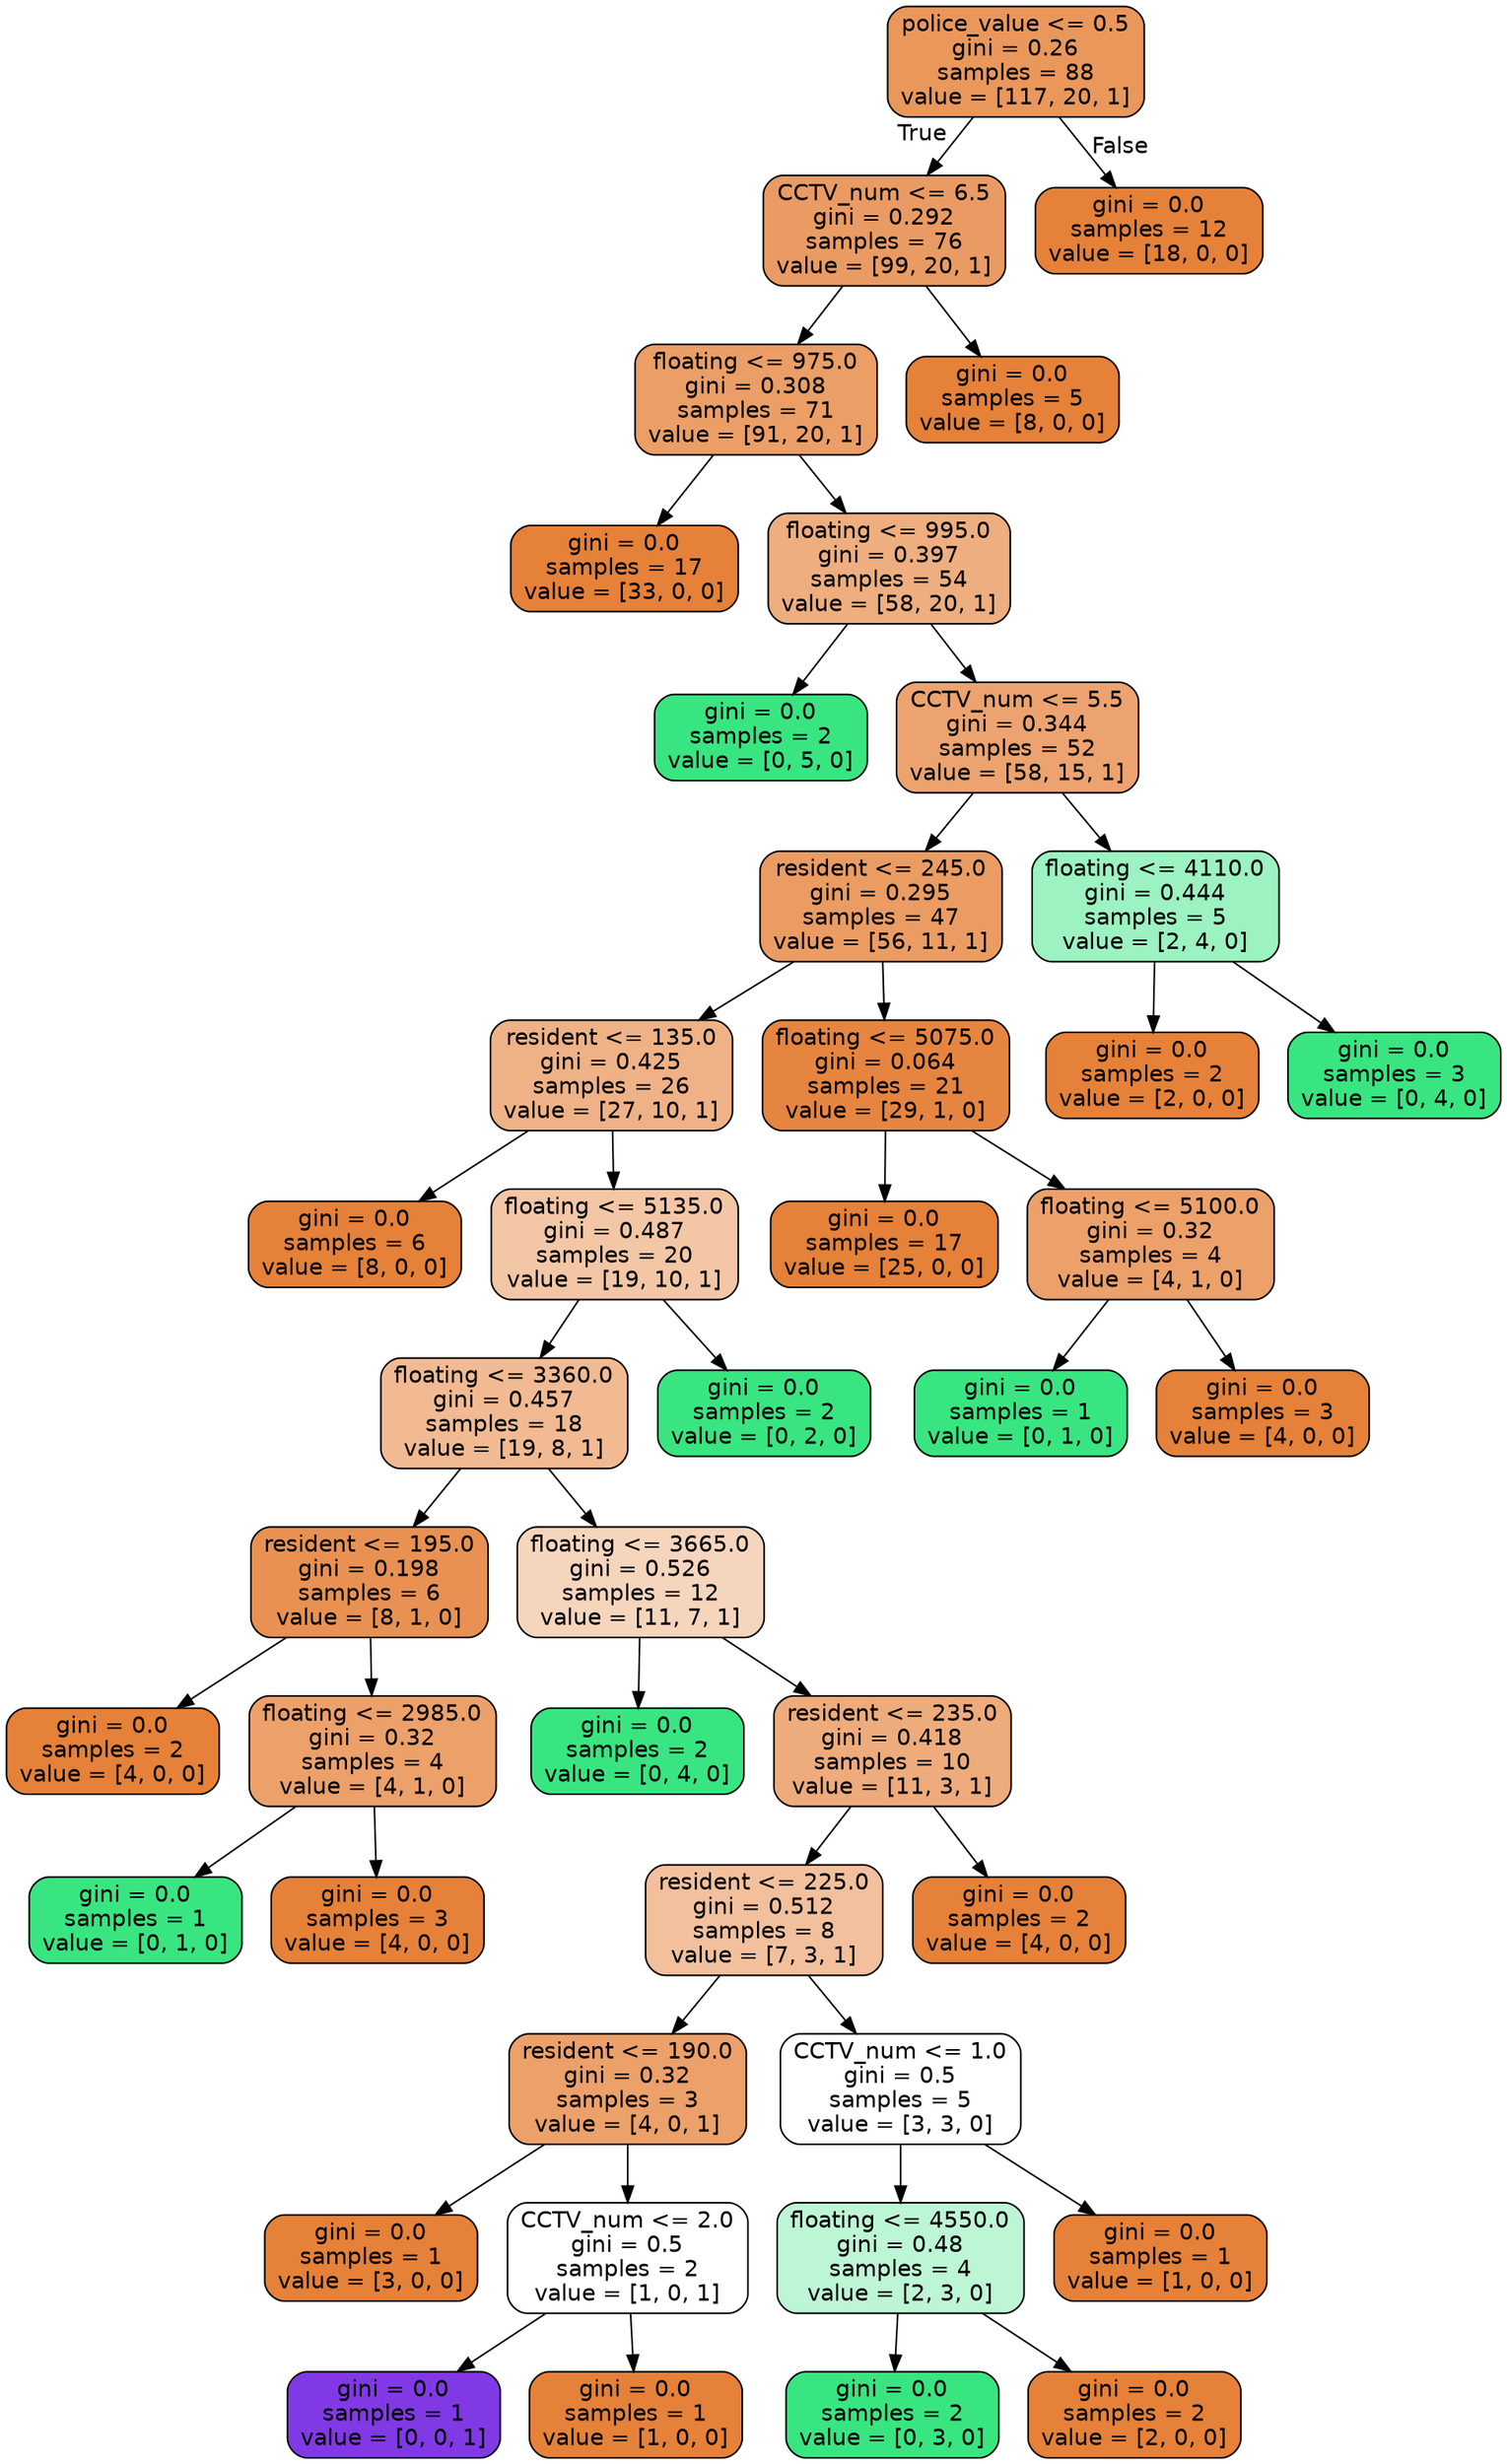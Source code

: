 digraph Tree {
node [shape=box, style="filled, rounded", color="black", fontname=helvetica] ;
edge [fontname=helvetica] ;
0 [label="police_value <= 0.5\ngini = 0.26\nsamples = 88\nvalue = [117, 20, 1]", fillcolor="#ea975c"] ;
1 [label="CCTV_num <= 6.5\ngini = 0.292\nsamples = 76\nvalue = [99, 20, 1]", fillcolor="#ea9b63"] ;
0 -> 1 [labeldistance=2.5, labelangle=45, headlabel="True"] ;
2 [label="floating <= 975.0\ngini = 0.308\nsamples = 71\nvalue = [91, 20, 1]", fillcolor="#eb9e66"] ;
1 -> 2 ;
3 [label="gini = 0.0\nsamples = 17\nvalue = [33, 0, 0]", fillcolor="#e58139"] ;
2 -> 3 ;
4 [label="floating <= 995.0\ngini = 0.397\nsamples = 54\nvalue = [58, 20, 1]", fillcolor="#eeae7f"] ;
2 -> 4 ;
5 [label="gini = 0.0\nsamples = 2\nvalue = [0, 5, 0]", fillcolor="#39e581"] ;
4 -> 5 ;
6 [label="CCTV_num <= 5.5\ngini = 0.344\nsamples = 52\nvalue = [58, 15, 1]", fillcolor="#eca36f"] ;
4 -> 6 ;
7 [label="resident <= 245.0\ngini = 0.295\nsamples = 47\nvalue = [56, 11, 1]", fillcolor="#ea9c63"] ;
6 -> 7 ;
8 [label="resident <= 135.0\ngini = 0.425\nsamples = 26\nvalue = [27, 10, 1]", fillcolor="#efb287"] ;
7 -> 8 ;
9 [label="gini = 0.0\nsamples = 6\nvalue = [8, 0, 0]", fillcolor="#e58139"] ;
8 -> 9 ;
10 [label="floating <= 5135.0\ngini = 0.487\nsamples = 20\nvalue = [19, 10, 1]", fillcolor="#f3c6a6"] ;
8 -> 10 ;
11 [label="floating <= 3360.0\ngini = 0.457\nsamples = 18\nvalue = [19, 8, 1]", fillcolor="#f1ba92"] ;
10 -> 11 ;
12 [label="resident <= 195.0\ngini = 0.198\nsamples = 6\nvalue = [8, 1, 0]", fillcolor="#e89152"] ;
11 -> 12 ;
13 [label="gini = 0.0\nsamples = 2\nvalue = [4, 0, 0]", fillcolor="#e58139"] ;
12 -> 13 ;
14 [label="floating <= 2985.0\ngini = 0.32\nsamples = 4\nvalue = [4, 1, 0]", fillcolor="#eca06a"] ;
12 -> 14 ;
15 [label="gini = 0.0\nsamples = 1\nvalue = [0, 1, 0]", fillcolor="#39e581"] ;
14 -> 15 ;
16 [label="gini = 0.0\nsamples = 3\nvalue = [4, 0, 0]", fillcolor="#e58139"] ;
14 -> 16 ;
17 [label="floating <= 3665.0\ngini = 0.526\nsamples = 12\nvalue = [11, 7, 1]", fillcolor="#f6d5bd"] ;
11 -> 17 ;
18 [label="gini = 0.0\nsamples = 2\nvalue = [0, 4, 0]", fillcolor="#39e581"] ;
17 -> 18 ;
19 [label="resident <= 235.0\ngini = 0.418\nsamples = 10\nvalue = [11, 3, 1]", fillcolor="#eeab7b"] ;
17 -> 19 ;
20 [label="resident <= 225.0\ngini = 0.512\nsamples = 8\nvalue = [7, 3, 1]", fillcolor="#f2c09c"] ;
19 -> 20 ;
21 [label="resident <= 190.0\ngini = 0.32\nsamples = 3\nvalue = [4, 0, 1]", fillcolor="#eca06a"] ;
20 -> 21 ;
22 [label="gini = 0.0\nsamples = 1\nvalue = [3, 0, 0]", fillcolor="#e58139"] ;
21 -> 22 ;
23 [label="CCTV_num <= 2.0\ngini = 0.5\nsamples = 2\nvalue = [1, 0, 1]", fillcolor="#ffffff"] ;
21 -> 23 ;
24 [label="gini = 0.0\nsamples = 1\nvalue = [0, 0, 1]", fillcolor="#8139e5"] ;
23 -> 24 ;
25 [label="gini = 0.0\nsamples = 1\nvalue = [1, 0, 0]", fillcolor="#e58139"] ;
23 -> 25 ;
26 [label="CCTV_num <= 1.0\ngini = 0.5\nsamples = 5\nvalue = [3, 3, 0]", fillcolor="#ffffff"] ;
20 -> 26 ;
27 [label="floating <= 4550.0\ngini = 0.48\nsamples = 4\nvalue = [2, 3, 0]", fillcolor="#bdf6d5"] ;
26 -> 27 ;
28 [label="gini = 0.0\nsamples = 2\nvalue = [0, 3, 0]", fillcolor="#39e581"] ;
27 -> 28 ;
29 [label="gini = 0.0\nsamples = 2\nvalue = [2, 0, 0]", fillcolor="#e58139"] ;
27 -> 29 ;
30 [label="gini = 0.0\nsamples = 1\nvalue = [1, 0, 0]", fillcolor="#e58139"] ;
26 -> 30 ;
31 [label="gini = 0.0\nsamples = 2\nvalue = [4, 0, 0]", fillcolor="#e58139"] ;
19 -> 31 ;
32 [label="gini = 0.0\nsamples = 2\nvalue = [0, 2, 0]", fillcolor="#39e581"] ;
10 -> 32 ;
33 [label="floating <= 5075.0\ngini = 0.064\nsamples = 21\nvalue = [29, 1, 0]", fillcolor="#e68540"] ;
7 -> 33 ;
34 [label="gini = 0.0\nsamples = 17\nvalue = [25, 0, 0]", fillcolor="#e58139"] ;
33 -> 34 ;
35 [label="floating <= 5100.0\ngini = 0.32\nsamples = 4\nvalue = [4, 1, 0]", fillcolor="#eca06a"] ;
33 -> 35 ;
36 [label="gini = 0.0\nsamples = 1\nvalue = [0, 1, 0]", fillcolor="#39e581"] ;
35 -> 36 ;
37 [label="gini = 0.0\nsamples = 3\nvalue = [4, 0, 0]", fillcolor="#e58139"] ;
35 -> 37 ;
38 [label="floating <= 4110.0\ngini = 0.444\nsamples = 5\nvalue = [2, 4, 0]", fillcolor="#9cf2c0"] ;
6 -> 38 ;
39 [label="gini = 0.0\nsamples = 2\nvalue = [2, 0, 0]", fillcolor="#e58139"] ;
38 -> 39 ;
40 [label="gini = 0.0\nsamples = 3\nvalue = [0, 4, 0]", fillcolor="#39e581"] ;
38 -> 40 ;
41 [label="gini = 0.0\nsamples = 5\nvalue = [8, 0, 0]", fillcolor="#e58139"] ;
1 -> 41 ;
42 [label="gini = 0.0\nsamples = 12\nvalue = [18, 0, 0]", fillcolor="#e58139"] ;
0 -> 42 [labeldistance=2.5, labelangle=-45, headlabel="False"] ;
}